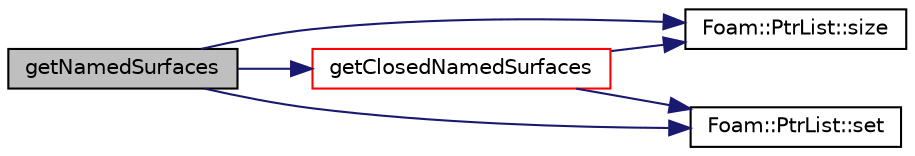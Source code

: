 digraph "getNamedSurfaces"
{
  bgcolor="transparent";
  edge [fontname="Helvetica",fontsize="10",labelfontname="Helvetica",labelfontsize="10"];
  node [fontname="Helvetica",fontsize="10",shape=record];
  rankdir="LR";
  Node1 [label="getNamedSurfaces",height=0.2,width=0.4,color="black", fillcolor="grey75", style="filled", fontcolor="black"];
  Node1 -> Node2 [color="midnightblue",fontsize="10",style="solid",fontname="Helvetica"];
  Node2 [label="getClosedNamedSurfaces",height=0.2,width=0.4,color="red",URL="$a02502.html#afc72d0018f44fb51a12eef8afbc9dd6d",tooltip="Get indices of surfaces with a cellZone that are closed and. "];
  Node2 -> Node3 [color="midnightblue",fontsize="10",style="solid",fontname="Helvetica"];
  Node3 [label="Foam::PtrList::size",height=0.2,width=0.4,color="black",URL="$a02033.html#a723361dc2020160f5492e8fe2d09fa44",tooltip="Return the number of elements in the PtrList. "];
  Node2 -> Node4 [color="midnightblue",fontsize="10",style="solid",fontname="Helvetica"];
  Node4 [label="Foam::PtrList::set",height=0.2,width=0.4,color="black",URL="$a02033.html#affa9210cfaa91a145f3a9618d4ef3baf",tooltip="Is element set. "];
  Node1 -> Node4 [color="midnightblue",fontsize="10",style="solid",fontname="Helvetica"];
  Node1 -> Node3 [color="midnightblue",fontsize="10",style="solid",fontname="Helvetica"];
}
